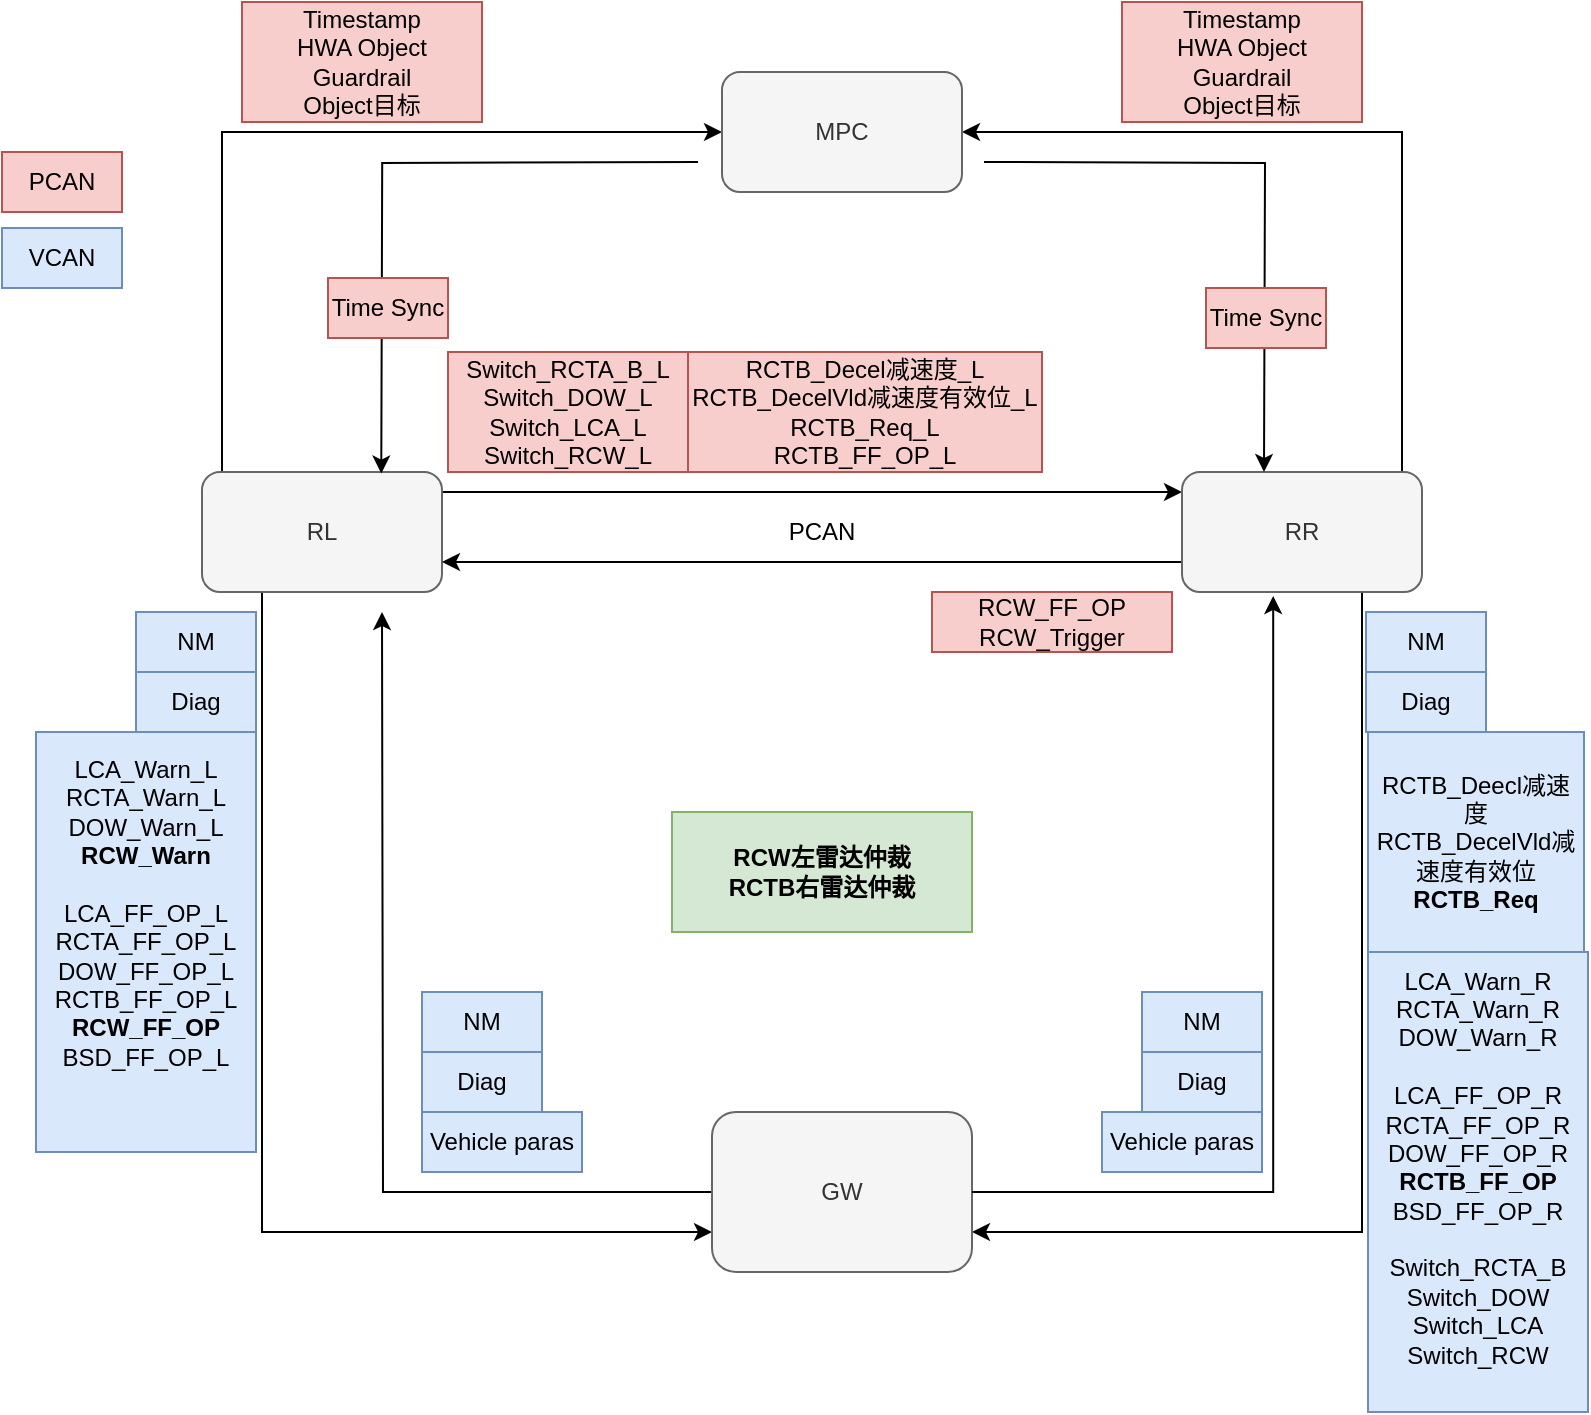 <mxfile version="27.1.3">
  <diagram name="Page-1" id="-p7jPQS_H2ufa1I4oA7E">
    <mxGraphModel dx="1042" dy="631" grid="1" gridSize="10" guides="1" tooltips="1" connect="1" arrows="1" fold="1" page="1" pageScale="1" pageWidth="850" pageHeight="1100" math="0" shadow="0">
      <root>
        <mxCell id="0" />
        <mxCell id="1" parent="0" />
        <mxCell id="bMpmw-7bSQOBxdKxp0Y3-5" style="edgeStyle=orthogonalEdgeStyle;rounded=0;orthogonalLoop=1;jettySize=auto;html=1;exitX=1;exitY=0.5;exitDx=0;exitDy=0;" parent="1" edge="1">
          <mxGeometry relative="1" as="geometry">
            <mxPoint x="240" y="390" as="sourcePoint" />
            <mxPoint x="610" y="390" as="targetPoint" />
          </mxGeometry>
        </mxCell>
        <mxCell id="bMpmw-7bSQOBxdKxp0Y3-19" style="edgeStyle=orthogonalEdgeStyle;rounded=0;orthogonalLoop=1;jettySize=auto;html=1;exitX=0.5;exitY=0;exitDx=0;exitDy=0;entryX=0;entryY=0.5;entryDx=0;entryDy=0;" parent="1" source="bMpmw-7bSQOBxdKxp0Y3-1" target="bMpmw-7bSQOBxdKxp0Y3-3" edge="1">
          <mxGeometry relative="1" as="geometry">
            <Array as="points">
              <mxPoint x="130" y="380" />
              <mxPoint x="130" y="210" />
            </Array>
          </mxGeometry>
        </mxCell>
        <mxCell id="nft2TBTYvRMdSWCnYbBI-14" style="edgeStyle=orthogonalEdgeStyle;rounded=0;orthogonalLoop=1;jettySize=auto;html=1;exitX=0.25;exitY=1;exitDx=0;exitDy=0;entryX=0;entryY=0.75;entryDx=0;entryDy=0;" parent="1" source="bMpmw-7bSQOBxdKxp0Y3-1" target="bMpmw-7bSQOBxdKxp0Y3-4" edge="1">
          <mxGeometry relative="1" as="geometry" />
        </mxCell>
        <mxCell id="bMpmw-7bSQOBxdKxp0Y3-1" value="RL" style="rounded=1;whiteSpace=wrap;html=1;fillColor=#f5f5f5;fontColor=#333333;strokeColor=#666666;" parent="1" vertex="1">
          <mxGeometry x="120" y="380" width="120" height="60" as="geometry" />
        </mxCell>
        <mxCell id="bMpmw-7bSQOBxdKxp0Y3-6" style="edgeStyle=orthogonalEdgeStyle;rounded=0;orthogonalLoop=1;jettySize=auto;html=1;exitX=0;exitY=0.75;exitDx=0;exitDy=0;entryX=1;entryY=0.75;entryDx=0;entryDy=0;" parent="1" source="bMpmw-7bSQOBxdKxp0Y3-2" target="bMpmw-7bSQOBxdKxp0Y3-1" edge="1">
          <mxGeometry relative="1" as="geometry" />
        </mxCell>
        <mxCell id="bMpmw-7bSQOBxdKxp0Y3-20" style="edgeStyle=orthogonalEdgeStyle;rounded=0;orthogonalLoop=1;jettySize=auto;html=1;exitX=0.5;exitY=0;exitDx=0;exitDy=0;entryX=1;entryY=0.5;entryDx=0;entryDy=0;" parent="1" source="bMpmw-7bSQOBxdKxp0Y3-2" target="bMpmw-7bSQOBxdKxp0Y3-3" edge="1">
          <mxGeometry relative="1" as="geometry">
            <Array as="points">
              <mxPoint x="720" y="380" />
              <mxPoint x="720" y="210" />
            </Array>
          </mxGeometry>
        </mxCell>
        <mxCell id="nft2TBTYvRMdSWCnYbBI-18" style="edgeStyle=orthogonalEdgeStyle;rounded=0;orthogonalLoop=1;jettySize=auto;html=1;exitX=0.75;exitY=1;exitDx=0;exitDy=0;entryX=1;entryY=0.75;entryDx=0;entryDy=0;" parent="1" source="bMpmw-7bSQOBxdKxp0Y3-2" target="bMpmw-7bSQOBxdKxp0Y3-4" edge="1">
          <mxGeometry relative="1" as="geometry" />
        </mxCell>
        <mxCell id="bMpmw-7bSQOBxdKxp0Y3-2" value="RR" style="rounded=1;whiteSpace=wrap;html=1;fillColor=#f5f5f5;fontColor=#333333;strokeColor=#666666;" parent="1" vertex="1">
          <mxGeometry x="610" y="380" width="120" height="60" as="geometry" />
        </mxCell>
        <mxCell id="bMpmw-7bSQOBxdKxp0Y3-22" style="edgeStyle=orthogonalEdgeStyle;rounded=0;orthogonalLoop=1;jettySize=auto;html=1;exitX=1;exitY=0.75;exitDx=0;exitDy=0;entryX=0.25;entryY=0;entryDx=0;entryDy=0;" parent="1" edge="1">
          <mxGeometry relative="1" as="geometry">
            <mxPoint x="511" y="225" as="sourcePoint" />
            <mxPoint x="651" y="380" as="targetPoint" />
          </mxGeometry>
        </mxCell>
        <mxCell id="bMpmw-7bSQOBxdKxp0Y3-3" value="MPC" style="rounded=1;whiteSpace=wrap;html=1;fillColor=#f5f5f5;fontColor=#333333;strokeColor=#666666;" parent="1" vertex="1">
          <mxGeometry x="380" y="180" width="120" height="60" as="geometry" />
        </mxCell>
        <mxCell id="nft2TBTYvRMdSWCnYbBI-9" style="edgeStyle=orthogonalEdgeStyle;rounded=0;orthogonalLoop=1;jettySize=auto;html=1;" parent="1" source="bMpmw-7bSQOBxdKxp0Y3-4" edge="1">
          <mxGeometry relative="1" as="geometry">
            <mxPoint x="210" y="450" as="targetPoint" />
          </mxGeometry>
        </mxCell>
        <mxCell id="bMpmw-7bSQOBxdKxp0Y3-4" value="GW" style="rounded=1;whiteSpace=wrap;html=1;fillColor=#f5f5f5;fontColor=#333333;strokeColor=#666666;" parent="1" vertex="1">
          <mxGeometry x="375" y="700" width="130" height="80" as="geometry" />
        </mxCell>
        <mxCell id="bMpmw-7bSQOBxdKxp0Y3-7" value="RCW_FF_OP&lt;div&gt;RCW_Trigger&lt;/div&gt;" style="text;strokeColor=#b85450;align=center;fillColor=#f8cecc;html=1;verticalAlign=middle;whiteSpace=wrap;rounded=0;" parent="1" vertex="1">
          <mxGeometry x="485" y="440" width="120" height="30" as="geometry" />
        </mxCell>
        <mxCell id="bMpmw-7bSQOBxdKxp0Y3-9" value="PCAN" style="text;strokeColor=none;align=center;fillColor=none;html=1;verticalAlign=middle;whiteSpace=wrap;rounded=0;" parent="1" vertex="1">
          <mxGeometry x="400" y="395" width="60" height="30" as="geometry" />
        </mxCell>
        <mxCell id="bMpmw-7bSQOBxdKxp0Y3-14" value="Switch_RCTA_B_L&lt;div&gt;Switch_DOW_L&lt;/div&gt;&lt;div&gt;Switch_LCA_L&lt;/div&gt;&lt;div&gt;Switch_RCW_L&lt;/div&gt;" style="text;strokeColor=#b85450;align=center;fillColor=#f8cecc;html=1;verticalAlign=middle;whiteSpace=wrap;rounded=0;" parent="1" vertex="1">
          <mxGeometry x="243" y="320" width="120" height="60" as="geometry" />
        </mxCell>
        <mxCell id="bMpmw-7bSQOBxdKxp0Y3-15" value="RCTB_Decel减速度_L&lt;div&gt;RCTB_DecelVld减速度有效位_L&lt;/div&gt;&lt;div&gt;RCTB_Req_L&lt;/div&gt;&lt;div&gt;RCTB_FF_OP_L&lt;/div&gt;" style="text;strokeColor=#b85450;align=center;fillColor=#f8cecc;html=1;verticalAlign=middle;whiteSpace=wrap;rounded=0;" parent="1" vertex="1">
          <mxGeometry x="363" y="320" width="177" height="60" as="geometry" />
        </mxCell>
        <mxCell id="bMpmw-7bSQOBxdKxp0Y3-21" style="edgeStyle=orthogonalEdgeStyle;rounded=0;orthogonalLoop=1;jettySize=auto;html=1;exitX=0;exitY=0.75;exitDx=0;exitDy=0;entryX=0.847;entryY=0.013;entryDx=0;entryDy=0;entryPerimeter=0;" parent="1" edge="1">
          <mxGeometry relative="1" as="geometry">
            <mxPoint x="368" y="225" as="sourcePoint" />
            <mxPoint x="209.64" y="380.78" as="targetPoint" />
          </mxGeometry>
        </mxCell>
        <mxCell id="bMpmw-7bSQOBxdKxp0Y3-24" value="Time Sync" style="text;strokeColor=#b85450;align=center;fillColor=#f8cecc;html=1;verticalAlign=middle;whiteSpace=wrap;rounded=0;" parent="1" vertex="1">
          <mxGeometry x="183" y="283" width="60" height="30" as="geometry" />
        </mxCell>
        <mxCell id="bMpmw-7bSQOBxdKxp0Y3-27" value="Time Sync" style="text;strokeColor=#b85450;align=center;fillColor=#f8cecc;html=1;verticalAlign=middle;whiteSpace=wrap;rounded=0;" parent="1" vertex="1">
          <mxGeometry x="622" y="288" width="60" height="30" as="geometry" />
        </mxCell>
        <mxCell id="nft2TBTYvRMdSWCnYbBI-1" value="Timestamp&lt;div&gt;HWA Object&lt;/div&gt;&lt;div&gt;Guardrail&lt;/div&gt;&lt;div&gt;Object目标&lt;/div&gt;" style="text;strokeColor=#b85450;align=center;fillColor=#f8cecc;html=1;verticalAlign=middle;whiteSpace=wrap;rounded=0;" parent="1" vertex="1">
          <mxGeometry x="140" y="145" width="120" height="60" as="geometry" />
        </mxCell>
        <mxCell id="nft2TBTYvRMdSWCnYbBI-10" value="NM" style="text;strokeColor=#6c8ebf;align=center;fillColor=#dae8fc;html=1;verticalAlign=middle;whiteSpace=wrap;rounded=0;" parent="1" vertex="1">
          <mxGeometry x="230" y="640" width="60" height="30" as="geometry" />
        </mxCell>
        <mxCell id="nft2TBTYvRMdSWCnYbBI-11" style="edgeStyle=orthogonalEdgeStyle;rounded=0;orthogonalLoop=1;jettySize=auto;html=1;entryX=0.38;entryY=1.033;entryDx=0;entryDy=0;entryPerimeter=0;" parent="1" source="bMpmw-7bSQOBxdKxp0Y3-4" target="bMpmw-7bSQOBxdKxp0Y3-2" edge="1">
          <mxGeometry relative="1" as="geometry" />
        </mxCell>
        <mxCell id="nft2TBTYvRMdSWCnYbBI-12" value="Vehicle paras" style="text;strokeColor=#6c8ebf;align=center;fillColor=#dae8fc;html=1;verticalAlign=middle;whiteSpace=wrap;rounded=0;" parent="1" vertex="1">
          <mxGeometry x="230" y="700" width="80" height="30" as="geometry" />
        </mxCell>
        <mxCell id="nft2TBTYvRMdSWCnYbBI-35" value="" style="edgeStyle=orthogonalEdgeStyle;rounded=0;orthogonalLoop=1;jettySize=auto;html=1;" parent="1" source="nft2TBTYvRMdSWCnYbBI-19" target="nft2TBTYvRMdSWCnYbBI-26" edge="1">
          <mxGeometry relative="1" as="geometry" />
        </mxCell>
        <mxCell id="nft2TBTYvRMdSWCnYbBI-19" value="NM" style="text;strokeColor=#6c8ebf;align=center;fillColor=#dae8fc;html=1;verticalAlign=middle;whiteSpace=wrap;rounded=0;" parent="1" vertex="1">
          <mxGeometry x="590" y="640" width="60" height="30" as="geometry" />
        </mxCell>
        <mxCell id="nft2TBTYvRMdSWCnYbBI-20" value="Vehicle paras" style="text;strokeColor=#6c8ebf;align=center;fillColor=#dae8fc;html=1;verticalAlign=middle;whiteSpace=wrap;rounded=0;" parent="1" vertex="1">
          <mxGeometry x="570" y="700" width="80" height="30" as="geometry" />
        </mxCell>
        <mxCell id="nft2TBTYvRMdSWCnYbBI-22" value="Timestamp&lt;div&gt;HWA Object&lt;/div&gt;&lt;div&gt;Guardrail&lt;/div&gt;&lt;div&gt;Object目标&lt;/div&gt;" style="text;strokeColor=#b85450;align=center;fillColor=#f8cecc;html=1;verticalAlign=middle;whiteSpace=wrap;rounded=0;" parent="1" vertex="1">
          <mxGeometry x="580" y="145" width="120" height="60" as="geometry" />
        </mxCell>
        <mxCell id="nft2TBTYvRMdSWCnYbBI-23" value="PCAN" style="text;strokeColor=#b85450;align=center;fillColor=#f8cecc;html=1;verticalAlign=middle;whiteSpace=wrap;rounded=0;" parent="1" vertex="1">
          <mxGeometry x="20" y="220" width="60" height="30" as="geometry" />
        </mxCell>
        <mxCell id="nft2TBTYvRMdSWCnYbBI-24" value="VCAN" style="text;strokeColor=#6c8ebf;align=center;fillColor=#dae8fc;html=1;verticalAlign=middle;whiteSpace=wrap;rounded=0;" parent="1" vertex="1">
          <mxGeometry x="20" y="258" width="60" height="30" as="geometry" />
        </mxCell>
        <mxCell id="nft2TBTYvRMdSWCnYbBI-25" value="Diag" style="text;strokeColor=#6c8ebf;align=center;fillColor=#dae8fc;html=1;verticalAlign=middle;whiteSpace=wrap;rounded=0;" parent="1" vertex="1">
          <mxGeometry x="230" y="670" width="60" height="30" as="geometry" />
        </mxCell>
        <mxCell id="nft2TBTYvRMdSWCnYbBI-26" value="Diag" style="text;strokeColor=#6c8ebf;align=center;fillColor=#dae8fc;html=1;verticalAlign=middle;whiteSpace=wrap;rounded=0;" parent="1" vertex="1">
          <mxGeometry x="590" y="670" width="60" height="30" as="geometry" />
        </mxCell>
        <mxCell id="nft2TBTYvRMdSWCnYbBI-28" value="NM" style="text;strokeColor=#6c8ebf;align=center;fillColor=#dae8fc;html=1;verticalAlign=middle;whiteSpace=wrap;rounded=0;" parent="1" vertex="1">
          <mxGeometry x="87" y="450" width="60" height="30" as="geometry" />
        </mxCell>
        <mxCell id="nft2TBTYvRMdSWCnYbBI-29" value="Diag" style="text;strokeColor=#6c8ebf;align=center;fillColor=#dae8fc;html=1;verticalAlign=middle;whiteSpace=wrap;rounded=0;" parent="1" vertex="1">
          <mxGeometry x="87" y="480" width="60" height="30" as="geometry" />
        </mxCell>
        <mxCell id="nft2TBTYvRMdSWCnYbBI-30" value="NM" style="text;strokeColor=#6c8ebf;align=center;fillColor=#dae8fc;html=1;verticalAlign=middle;whiteSpace=wrap;rounded=0;" parent="1" vertex="1">
          <mxGeometry x="702" y="450" width="60" height="30" as="geometry" />
        </mxCell>
        <mxCell id="nft2TBTYvRMdSWCnYbBI-31" value="Diag" style="text;strokeColor=#6c8ebf;align=center;fillColor=#dae8fc;html=1;verticalAlign=middle;whiteSpace=wrap;rounded=0;" parent="1" vertex="1">
          <mxGeometry x="702" y="480" width="60" height="30" as="geometry" />
        </mxCell>
        <mxCell id="nft2TBTYvRMdSWCnYbBI-32" value="LCA_Warn_L&lt;div&gt;&lt;div&gt;RCTA_Warn_L&lt;/div&gt;&lt;div&gt;DOW_Warn_L&lt;/div&gt;&lt;div&gt;&lt;b&gt;RCW_Warn&lt;/b&gt;&lt;div&gt;&lt;br&gt;&lt;/div&gt;&lt;div&gt;LCA_FF_OP_L&lt;/div&gt;&lt;div&gt;RCTA_FF_OP_L&lt;/div&gt;&lt;div&gt;DOW_FF_OP_L&lt;/div&gt;&lt;div&gt;RCTB_FF_OP_L&lt;/div&gt;&lt;div&gt;&lt;b&gt;RCW_FF_OP&lt;/b&gt;&lt;/div&gt;&lt;div&gt;BSD_FF_OP_L&lt;/div&gt;&lt;div&gt;&lt;br&gt;&lt;div&gt;&lt;br&gt;&lt;/div&gt;&lt;/div&gt;&lt;/div&gt;&lt;/div&gt;" style="text;strokeColor=#6c8ebf;align=center;fillColor=#dae8fc;html=1;verticalAlign=middle;whiteSpace=wrap;rounded=0;" parent="1" vertex="1">
          <mxGeometry x="37" y="510" width="110" height="210" as="geometry" />
        </mxCell>
        <mxCell id="nft2TBTYvRMdSWCnYbBI-33" value="RCTB_Deecl减速度&lt;div&gt;RCTB_DecelVld减速度有效位&lt;br&gt;&lt;div&gt;&lt;b&gt;RCTB_Req&lt;/b&gt;&lt;/div&gt;&lt;/div&gt;" style="text;strokeColor=#6c8ebf;align=center;fillColor=#dae8fc;html=1;verticalAlign=middle;whiteSpace=wrap;rounded=0;" parent="1" vertex="1">
          <mxGeometry x="703" y="510" width="108" height="110" as="geometry" />
        </mxCell>
        <mxCell id="nft2TBTYvRMdSWCnYbBI-36" value="LCA_Warn_R&lt;div&gt;&lt;div&gt;RCTA_Warn_R&lt;/div&gt;&lt;div&gt;DOW_Warn_R&lt;/div&gt;&lt;div&gt;&lt;div&gt;&lt;br&gt;&lt;/div&gt;&lt;div&gt;LCA_FF_OP_R&lt;/div&gt;&lt;div&gt;RCTA_FF_OP_R&lt;/div&gt;&lt;div&gt;DOW_FF_OP_R&lt;/div&gt;&lt;div&gt;&lt;b&gt;RCTB_FF_OP&lt;/b&gt;&lt;/div&gt;&lt;div&gt;BSD_FF_OP_R&lt;/div&gt;&lt;div&gt;&lt;br&gt;&lt;/div&gt;&lt;div&gt;Switch_RCTA_B&lt;/div&gt;&lt;div&gt;Switch_DOW&lt;/div&gt;&lt;div&gt;Switch_LCA&lt;/div&gt;&lt;div&gt;Switch_RCW&lt;br&gt;&lt;div&gt;&lt;br&gt;&lt;/div&gt;&lt;/div&gt;&lt;/div&gt;&lt;/div&gt;" style="text;strokeColor=#6c8ebf;align=center;fillColor=#dae8fc;html=1;verticalAlign=middle;whiteSpace=wrap;rounded=0;" parent="1" vertex="1">
          <mxGeometry x="703" y="620" width="110" height="230" as="geometry" />
        </mxCell>
        <mxCell id="nft2TBTYvRMdSWCnYbBI-37" value="&lt;b&gt;RCW左雷达仲裁&lt;/b&gt;&lt;div&gt;&lt;b&gt;RCTB右雷达仲裁&lt;/b&gt;&lt;/div&gt;" style="text;strokeColor=#82b366;align=center;fillColor=#d5e8d4;html=1;verticalAlign=middle;whiteSpace=wrap;rounded=0;" parent="1" vertex="1">
          <mxGeometry x="355" y="550" width="150" height="60" as="geometry" />
        </mxCell>
      </root>
    </mxGraphModel>
  </diagram>
</mxfile>
